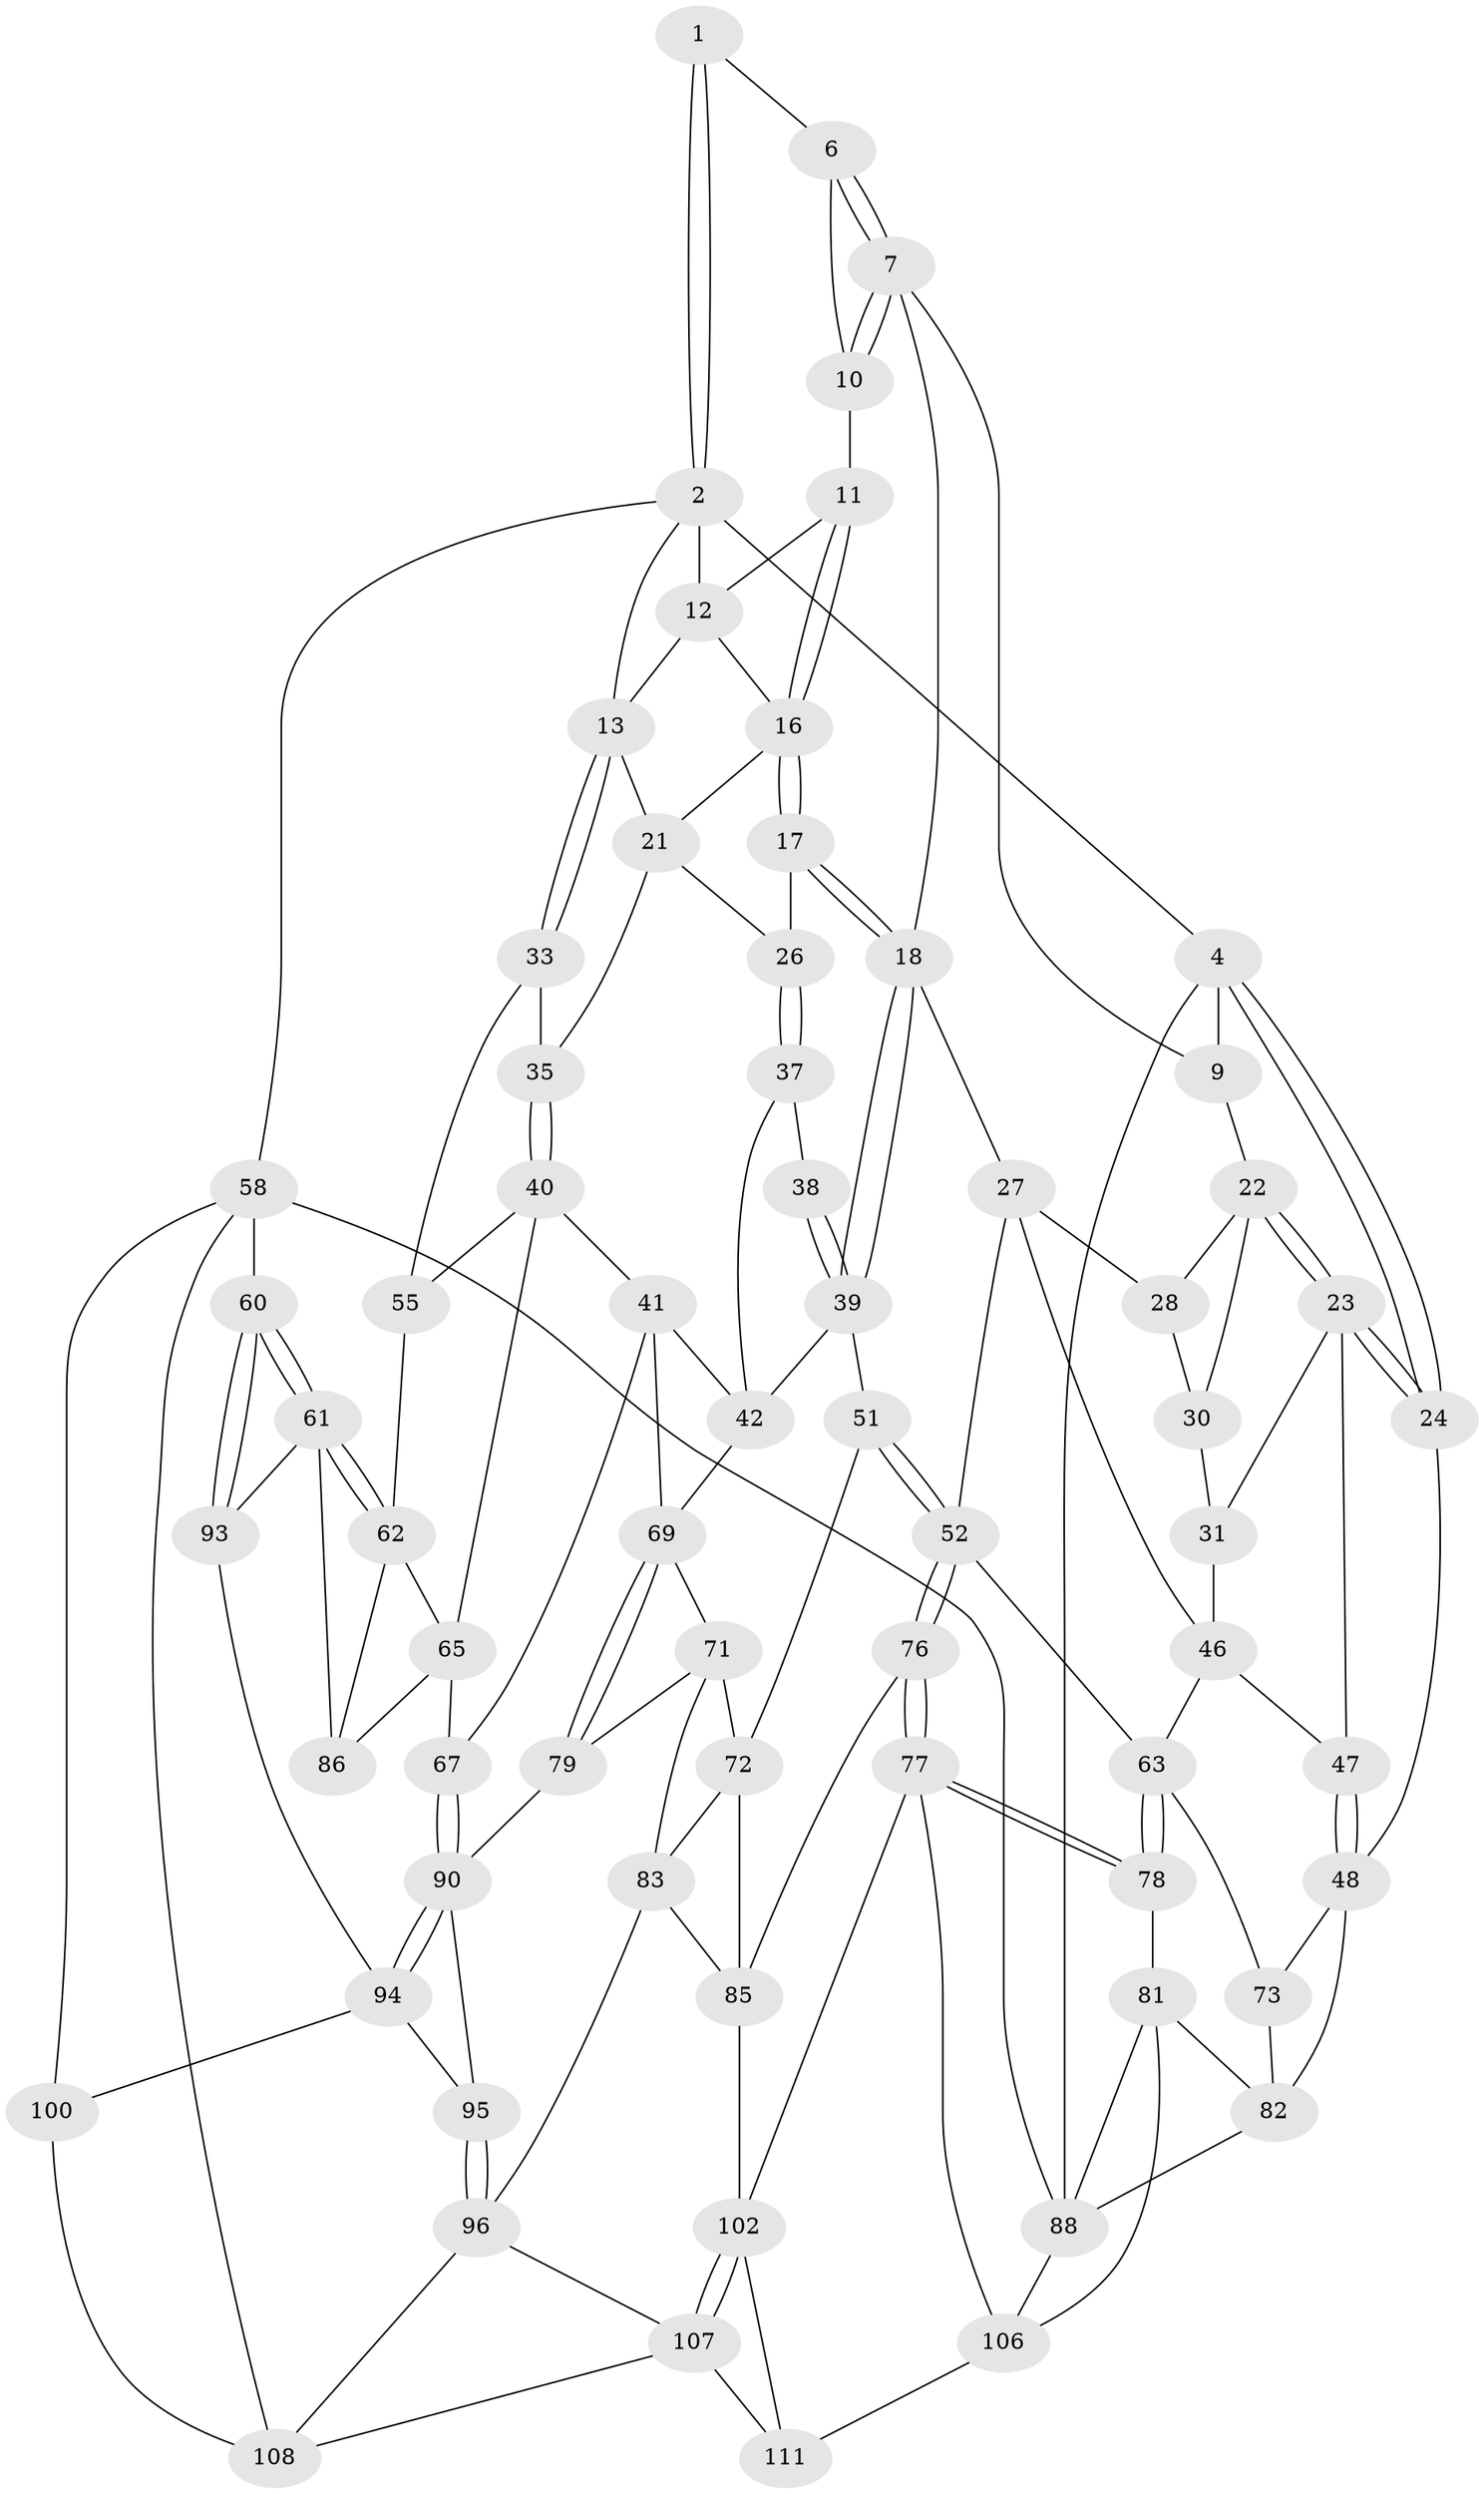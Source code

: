 // original degree distribution, {3: 0.017857142857142856, 5: 0.5178571428571429, 6: 0.22321428571428573, 4: 0.24107142857142858}
// Generated by graph-tools (version 1.1) at 2025/11/02/27/25 16:11:56]
// undirected, 68 vertices, 150 edges
graph export_dot {
graph [start="1"]
  node [color=gray90,style=filled];
  1 [pos="+0.44338369646489734+0"];
  2 [pos="+1+0",super="+3"];
  4 [pos="+0+0",super="+5"];
  6 [pos="+0.448633490723213+0"];
  7 [pos="+0.4131089621491107+0.13057822664336333",super="+8"];
  9 [pos="+0.20637011627956284+0.1331295684772688"];
  10 [pos="+0.6370483624537269+0.09430458332530531"];
  11 [pos="+0.66953829016982+0.11190379066293973"];
  12 [pos="+0.7701485970784158+0.022282931683306948",super="+15"];
  13 [pos="+1+0.11996429453948801",super="+14"];
  16 [pos="+0.6603716225716855+0.16111653700688852",super="+20"];
  17 [pos="+0.6338406086142717+0.2158767842376608"];
  18 [pos="+0.4446238908472544+0.27580192031485995",super="+19"];
  21 [pos="+0.7948903028935134+0.2624029788949006",super="+25"];
  22 [pos="+0.10723798620515046+0.19747737684336727",super="+29"];
  23 [pos="+0.028018616229091388+0.19627493805890586",super="+32"];
  24 [pos="+0+0.13321123417446365"];
  26 [pos="+0.7164107788900331+0.29935558921908306"];
  27 [pos="+0.30145432991749105+0.29614438561410344",super="+45"];
  28 [pos="+0.26987621020415836+0.30852557980340567"];
  30 [pos="+0.13774624842967664+0.3032681473939722",super="+36"];
  31 [pos="+0.11882821070960581+0.3473817919381035",super="+44"];
  33 [pos="+1+0.20301038411964908",super="+34"];
  35 [pos="+0.8898859195302553+0.41943130773298476"];
  37 [pos="+0.7060083226344347+0.34215952663032756",super="+43"];
  38 [pos="+0.4739409124105802+0.3179093598809546"];
  39 [pos="+0.4530530806187828+0.31211564913601486",super="+50"];
  40 [pos="+0.8382184517872896+0.4658256717056708",super="+56"];
  41 [pos="+0.7717815304643846+0.48754783214284025",super="+68"];
  42 [pos="+0.7148109513386834+0.48008032294545583",super="+54"];
  46 [pos="+0.18642917271046208+0.4440269716339193",super="+49"];
  47 [pos="+0+0.4746067506646763"];
  48 [pos="+0+0.4596076420853424",super="+74"];
  51 [pos="+0.3918605706425706+0.5485493140940999"];
  52 [pos="+0.3888669133214235+0.5498978620852961",super="+53"];
  55 [pos="+0.9648356230555435+0.5383662306739293",super="+57"];
  58 [pos="+1+1",super="+59"];
  60 [pos="+1+1"];
  61 [pos="+1+0.8595230455932799",super="+92"];
  62 [pos="+1+0.6313176162203266",super="+75"];
  63 [pos="+0.1824584803459468+0.6062812942705799",super="+64"];
  65 [pos="+0.9255275490649938+0.6159406232309451",super="+66"];
  67 [pos="+0.8439708050709991+0.6697330881561782"];
  69 [pos="+0.686324200169683+0.66132220272617",super="+70"];
  71 [pos="+0.5488310216976956+0.6187580920430357",super="+80"];
  72 [pos="+0.4465985685876841+0.5860894929304438",super="+84"];
  73 [pos="+0.08365341278397144+0.6910249720714349"];
  76 [pos="+0.31728291883966514+0.7833242181084495"];
  77 [pos="+0.28154555298920075+0.7975512040334864",super="+104"];
  78 [pos="+0.25446114804041053+0.7925245877529009"];
  79 [pos="+0.700661400072213+0.714729380360668"];
  81 [pos="+0.1538381370513755+0.8107313175121309",super="+105"];
  82 [pos="+0.12648029198838334+0.7959757798922598",super="+87"];
  83 [pos="+0.5675389906840065+0.7908276875816944",super="+98"];
  85 [pos="+0.3214078378867853+0.7850039700830501",super="+101"];
  86 [pos="+0.9496896703311218+0.7295592268699193"];
  88 [pos="+0+0.981716626266593",super="+89"];
  90 [pos="+0.8061779673368901+0.7317227041463381",super="+91"];
  93 [pos="+0.9087707356677492+0.7890407737348782"];
  94 [pos="+0.8669122016002169+0.7984290885590467",super="+99"];
  95 [pos="+0.7318420722155039+0.8311515075844403"];
  96 [pos="+0.7009230261129394+0.8855928651037945",super="+97"];
  100 [pos="+0.8666763841469506+0.9171441022061428"];
  102 [pos="+0.42895723870895186+0.8960376900199695",super="+103"];
  106 [pos="+0.1771343896781168+1",super="+112"];
  107 [pos="+0.5606979722706552+1",super="+110"];
  108 [pos="+0.7837205624948884+0.936896609027501",super="+109"];
  111 [pos="+0.31057749109100063+1"];
  1 -- 2;
  1 -- 2;
  1 -- 6;
  2 -- 12;
  2 -- 13;
  2 -- 58;
  2 -- 4;
  4 -- 24;
  4 -- 24;
  4 -- 88;
  4 -- 9;
  6 -- 7;
  6 -- 7;
  6 -- 10;
  7 -- 10;
  7 -- 10;
  7 -- 9;
  7 -- 18;
  9 -- 22;
  10 -- 11;
  11 -- 12;
  11 -- 16;
  11 -- 16;
  12 -- 16;
  12 -- 13;
  13 -- 33;
  13 -- 33;
  13 -- 21;
  16 -- 17;
  16 -- 17;
  16 -- 21;
  17 -- 18;
  17 -- 18;
  17 -- 26;
  18 -- 39;
  18 -- 39;
  18 -- 27;
  21 -- 26;
  21 -- 35;
  22 -- 23;
  22 -- 23;
  22 -- 28;
  22 -- 30;
  23 -- 24;
  23 -- 24;
  23 -- 31;
  23 -- 47;
  24 -- 48;
  26 -- 37;
  26 -- 37;
  27 -- 28;
  27 -- 52;
  27 -- 46;
  28 -- 30;
  30 -- 31 [weight=2];
  31 -- 46;
  33 -- 35;
  33 -- 55 [weight=2];
  35 -- 40;
  35 -- 40;
  37 -- 38 [weight=2];
  37 -- 42;
  38 -- 39;
  38 -- 39;
  39 -- 51;
  39 -- 42;
  40 -- 41;
  40 -- 65;
  40 -- 55;
  41 -- 42;
  41 -- 67;
  41 -- 69;
  42 -- 69;
  46 -- 63;
  46 -- 47;
  47 -- 48;
  47 -- 48;
  48 -- 73;
  48 -- 82;
  51 -- 52;
  51 -- 52;
  51 -- 72;
  52 -- 76;
  52 -- 76;
  52 -- 63;
  55 -- 62;
  58 -- 88;
  58 -- 108;
  58 -- 100;
  58 -- 60;
  60 -- 61;
  60 -- 61;
  60 -- 93;
  60 -- 93;
  61 -- 62;
  61 -- 62;
  61 -- 93;
  61 -- 86;
  62 -- 65;
  62 -- 86;
  63 -- 78;
  63 -- 78;
  63 -- 73;
  65 -- 67;
  65 -- 86;
  67 -- 90;
  67 -- 90;
  69 -- 79;
  69 -- 79;
  69 -- 71;
  71 -- 72;
  71 -- 83;
  71 -- 79;
  72 -- 83;
  72 -- 85;
  73 -- 82;
  76 -- 77;
  76 -- 77;
  76 -- 85;
  77 -- 78;
  77 -- 78;
  77 -- 106;
  77 -- 102;
  78 -- 81;
  79 -- 90;
  81 -- 82;
  81 -- 88;
  81 -- 106;
  82 -- 88;
  83 -- 85;
  83 -- 96;
  85 -- 102;
  88 -- 106;
  90 -- 94;
  90 -- 94;
  90 -- 95;
  93 -- 94;
  94 -- 100;
  94 -- 95;
  95 -- 96;
  95 -- 96;
  96 -- 108;
  96 -- 107;
  100 -- 108;
  102 -- 107;
  102 -- 107;
  102 -- 111;
  106 -- 111;
  107 -- 108;
  107 -- 111;
}
